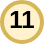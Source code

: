 <mxfile version="14.6.13" type="device"><diagram id="o5ZXiTDBu-u9rb3PMeG5" name="Seite-1"><mxGraphModel dx="121" dy="108" grid="1" gridSize="10" guides="1" tooltips="1" connect="1" arrows="1" fold="1" page="1" pageScale="1" pageWidth="827" pageHeight="1169" math="0" shadow="0"><root><mxCell id="0"/><mxCell id="1" parent="0"/><mxCell id="2WNxsRB3MZWT85Nak9yj-1" value="" style="group;fontStyle=1" parent="1" vertex="1" connectable="0"><mxGeometry x="40" y="39" width="20" height="21" as="geometry"/></mxCell><mxCell id="2WNxsRB3MZWT85Nak9yj-2" value="" style="ellipse;whiteSpace=wrap;html=1;aspect=fixed;fillColor=#fff2cc;strokeColor=#d6b656;strokeWidth=2;fontStyle=1" parent="2WNxsRB3MZWT85Nak9yj-1" vertex="1"><mxGeometry y="1" width="20" height="20" as="geometry"/></mxCell><mxCell id="2WNxsRB3MZWT85Nak9yj-3" value="11" style="text;html=1;strokeColor=none;fillColor=none;align=center;verticalAlign=middle;whiteSpace=wrap;rounded=0;fontStyle=1" parent="2WNxsRB3MZWT85Nak9yj-1" vertex="1"><mxGeometry x="5" width="10" height="20" as="geometry"/></mxCell></root></mxGraphModel></diagram></mxfile>